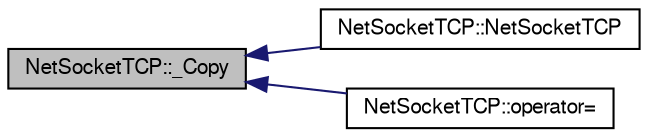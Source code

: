 digraph G
{
  edge [fontname="FreeSans",fontsize="10",labelfontname="FreeSans",labelfontsize="10"];
  node [fontname="FreeSans",fontsize="10",shape=record];
  rankdir=LR;
  Node1 [label="NetSocketTCP::_Copy",height=0.2,width=0.4,color="black", fillcolor="grey75", style="filled" fontcolor="black"];
  Node1 -> Node2 [dir=back,color="midnightblue",fontsize="10",style="solid",fontname="FreeSans"];
  Node2 [label="NetSocketTCP::NetSocketTCP",height=0.2,width=0.4,color="black", fillcolor="white", style="filled",URL="$class_net_socket_t_c_p.html#ab8958e92980c0f82dc75c2dc59e05577"];
  Node1 -> Node3 [dir=back,color="midnightblue",fontsize="10",style="solid",fontname="FreeSans"];
  Node3 [label="NetSocketTCP::operator=",height=0.2,width=0.4,color="black", fillcolor="white", style="filled",URL="$class_net_socket_t_c_p.html#a5307a3b22575686da141a3929e5eb3be"];
}
